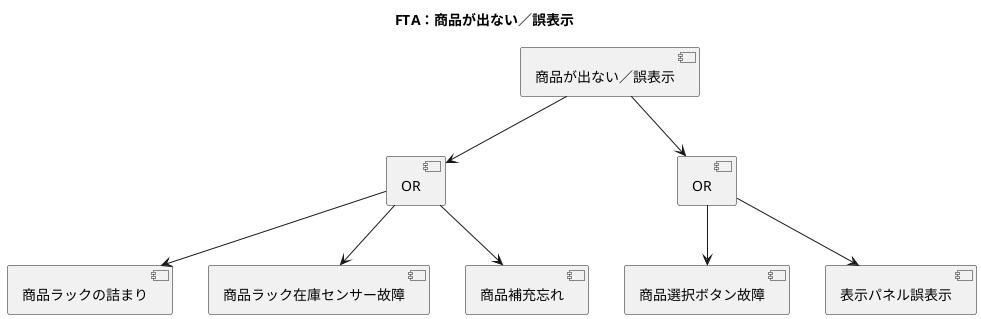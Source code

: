 @startuml
title FTA：商品が出ない／誤表示

' トップ事象
[商品が出ない／誤表示] as TOP

' ゲート（ラベルで表現）
[OR] as OR1
[OR] as OR2

' 下位事象
[商品ラックの詰まり] as E1
[商品ラック在庫センサー故障] as E2
[商品補充忘れ] as E3
[商品選択ボタン故障] as E4
[表示パネル誤表示] as E5

' 構造
TOP -down-> OR1
TOP -down-> OR2

OR1 -down-> E1
OR1 -down-> E2
OR1 -down-> E3

OR2 -down-> E4
OR2 -down-> E5

@enduml